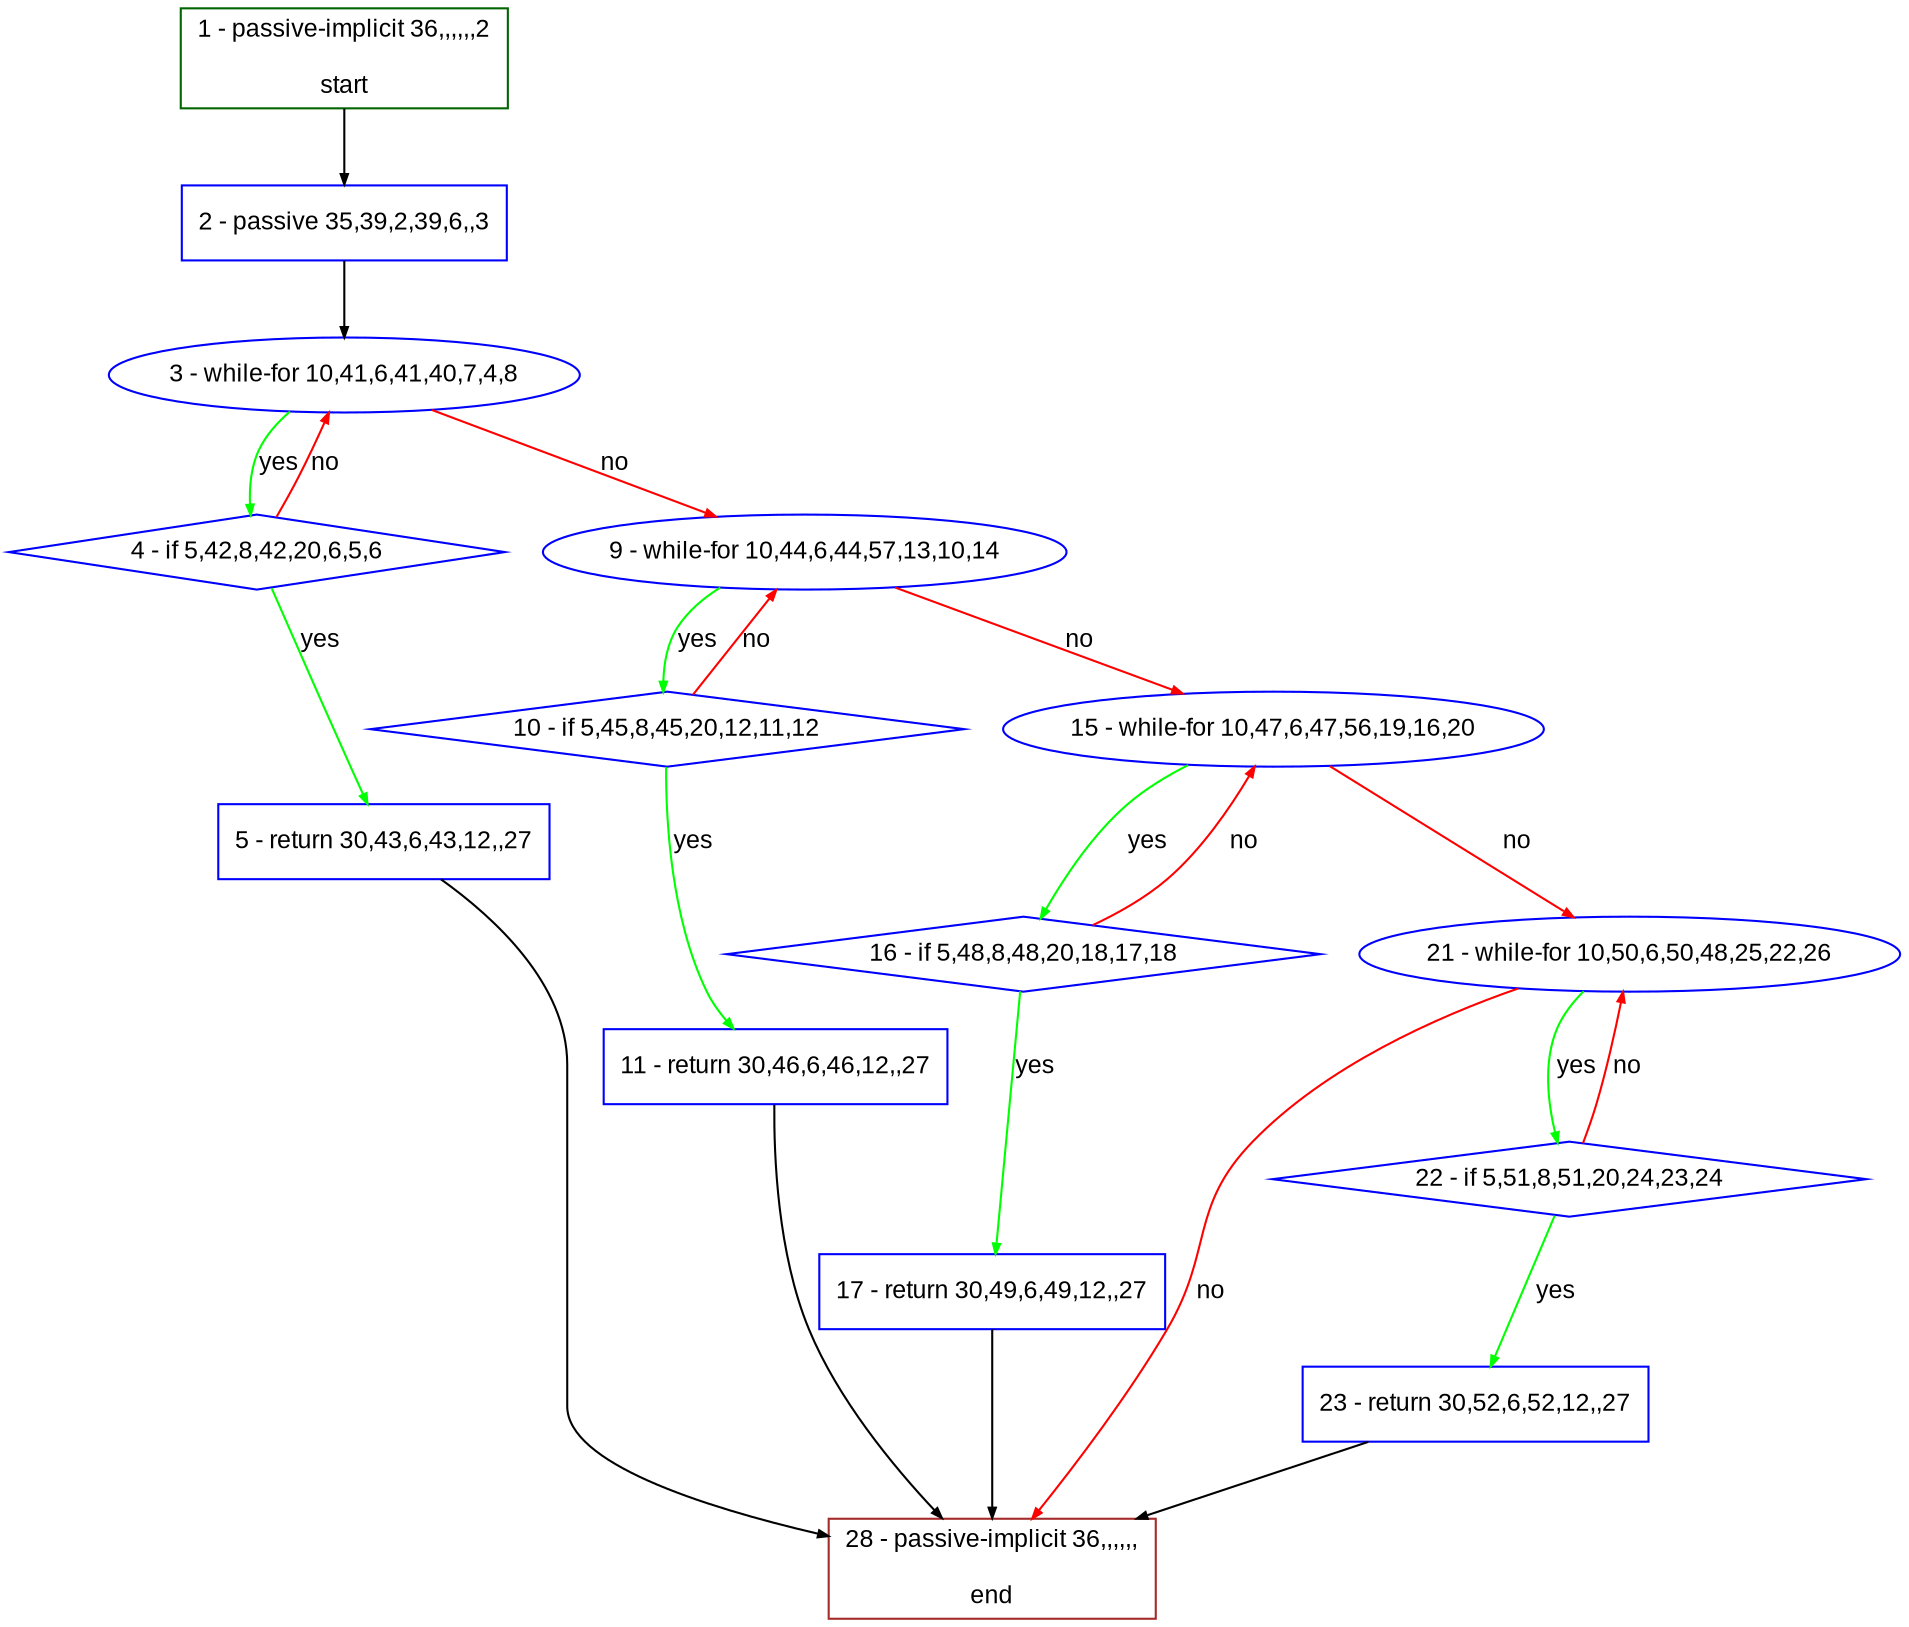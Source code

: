 digraph "" {
  graph [bgcolor="white", fillcolor="#FFFFCC", pack="true", packmode="clust", fontname="Arial", label="", fontsize="12", compound="true", style="rounded,filled"];
  node [node_initialized="no", fillcolor="white", fontname="Arial", label="", color="grey", fontsize="12", fixedsize="false", compound="true", shape="rectangle", style="filled"];
  edge [arrowtail="none", lhead="", fontcolor="black", fontname="Arial", label="", color="black", fontsize="12", arrowhead="normal", arrowsize="0.5", compound="true", ltail="", dir="forward"];
  __N1 [fillcolor="#ffffff", label="2 - passive 35,39,2,39,6,,3", color="#0000ff", shape="box", style="filled"];
  __N2 [fillcolor="#ffffff", label="1 - passive-implicit 36,,,,,,2\n\nstart", color="#006400", shape="box", style="filled"];
  __N3 [fillcolor="#ffffff", label="3 - while-for 10,41,6,41,40,7,4,8", color="#0000ff", shape="oval", style="filled"];
  __N4 [fillcolor="#ffffff", label="4 - if 5,42,8,42,20,6,5,6", color="#0000ff", shape="diamond", style="filled"];
  __N5 [fillcolor="#ffffff", label="9 - while-for 10,44,6,44,57,13,10,14", color="#0000ff", shape="oval", style="filled"];
  __N6 [fillcolor="#ffffff", label="5 - return 30,43,6,43,12,,27", color="#0000ff", shape="box", style="filled"];
  __N7 [fillcolor="#ffffff", label="28 - passive-implicit 36,,,,,,\n\nend", color="#a52a2a", shape="box", style="filled"];
  __N8 [fillcolor="#ffffff", label="10 - if 5,45,8,45,20,12,11,12", color="#0000ff", shape="diamond", style="filled"];
  __N9 [fillcolor="#ffffff", label="15 - while-for 10,47,6,47,56,19,16,20", color="#0000ff", shape="oval", style="filled"];
  __N10 [fillcolor="#ffffff", label="11 - return 30,46,6,46,12,,27", color="#0000ff", shape="box", style="filled"];
  __N11 [fillcolor="#ffffff", label="16 - if 5,48,8,48,20,18,17,18", color="#0000ff", shape="diamond", style="filled"];
  __N12 [fillcolor="#ffffff", label="21 - while-for 10,50,6,50,48,25,22,26", color="#0000ff", shape="oval", style="filled"];
  __N13 [fillcolor="#ffffff", label="17 - return 30,49,6,49,12,,27", color="#0000ff", shape="box", style="filled"];
  __N14 [fillcolor="#ffffff", label="22 - if 5,51,8,51,20,24,23,24", color="#0000ff", shape="diamond", style="filled"];
  __N15 [fillcolor="#ffffff", label="23 - return 30,52,6,52,12,,27", color="#0000ff", shape="box", style="filled"];
  __N2 -> __N1 [arrowtail="none", color="#000000", label="", arrowhead="normal", dir="forward"];
  __N1 -> __N3 [arrowtail="none", color="#000000", label="", arrowhead="normal", dir="forward"];
  __N3 -> __N4 [arrowtail="none", color="#00ff00", label="yes", arrowhead="normal", dir="forward"];
  __N4 -> __N3 [arrowtail="none", color="#ff0000", label="no", arrowhead="normal", dir="forward"];
  __N3 -> __N5 [arrowtail="none", color="#ff0000", label="no", arrowhead="normal", dir="forward"];
  __N4 -> __N6 [arrowtail="none", color="#00ff00", label="yes", arrowhead="normal", dir="forward"];
  __N6 -> __N7 [arrowtail="none", color="#000000", label="", arrowhead="normal", dir="forward"];
  __N5 -> __N8 [arrowtail="none", color="#00ff00", label="yes", arrowhead="normal", dir="forward"];
  __N8 -> __N5 [arrowtail="none", color="#ff0000", label="no", arrowhead="normal", dir="forward"];
  __N5 -> __N9 [arrowtail="none", color="#ff0000", label="no", arrowhead="normal", dir="forward"];
  __N8 -> __N10 [arrowtail="none", color="#00ff00", label="yes", arrowhead="normal", dir="forward"];
  __N10 -> __N7 [arrowtail="none", color="#000000", label="", arrowhead="normal", dir="forward"];
  __N9 -> __N11 [arrowtail="none", color="#00ff00", label="yes", arrowhead="normal", dir="forward"];
  __N11 -> __N9 [arrowtail="none", color="#ff0000", label="no", arrowhead="normal", dir="forward"];
  __N9 -> __N12 [arrowtail="none", color="#ff0000", label="no", arrowhead="normal", dir="forward"];
  __N11 -> __N13 [arrowtail="none", color="#00ff00", label="yes", arrowhead="normal", dir="forward"];
  __N13 -> __N7 [arrowtail="none", color="#000000", label="", arrowhead="normal", dir="forward"];
  __N12 -> __N14 [arrowtail="none", color="#00ff00", label="yes", arrowhead="normal", dir="forward"];
  __N14 -> __N12 [arrowtail="none", color="#ff0000", label="no", arrowhead="normal", dir="forward"];
  __N12 -> __N7 [arrowtail="none", color="#ff0000", label="no", arrowhead="normal", dir="forward"];
  __N14 -> __N15 [arrowtail="none", color="#00ff00", label="yes", arrowhead="normal", dir="forward"];
  __N15 -> __N7 [arrowtail="none", color="#000000", label="", arrowhead="normal", dir="forward"];
}

